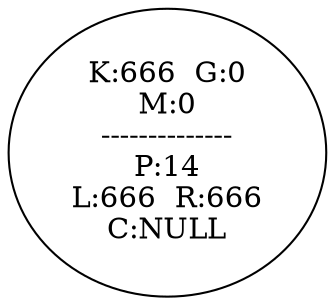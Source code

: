 digraph theGraph{
	node666[ label = "K:666  G:0\nM:0\n--------------\nP:14\nL:666  R:666\nC:NULL"];
}
